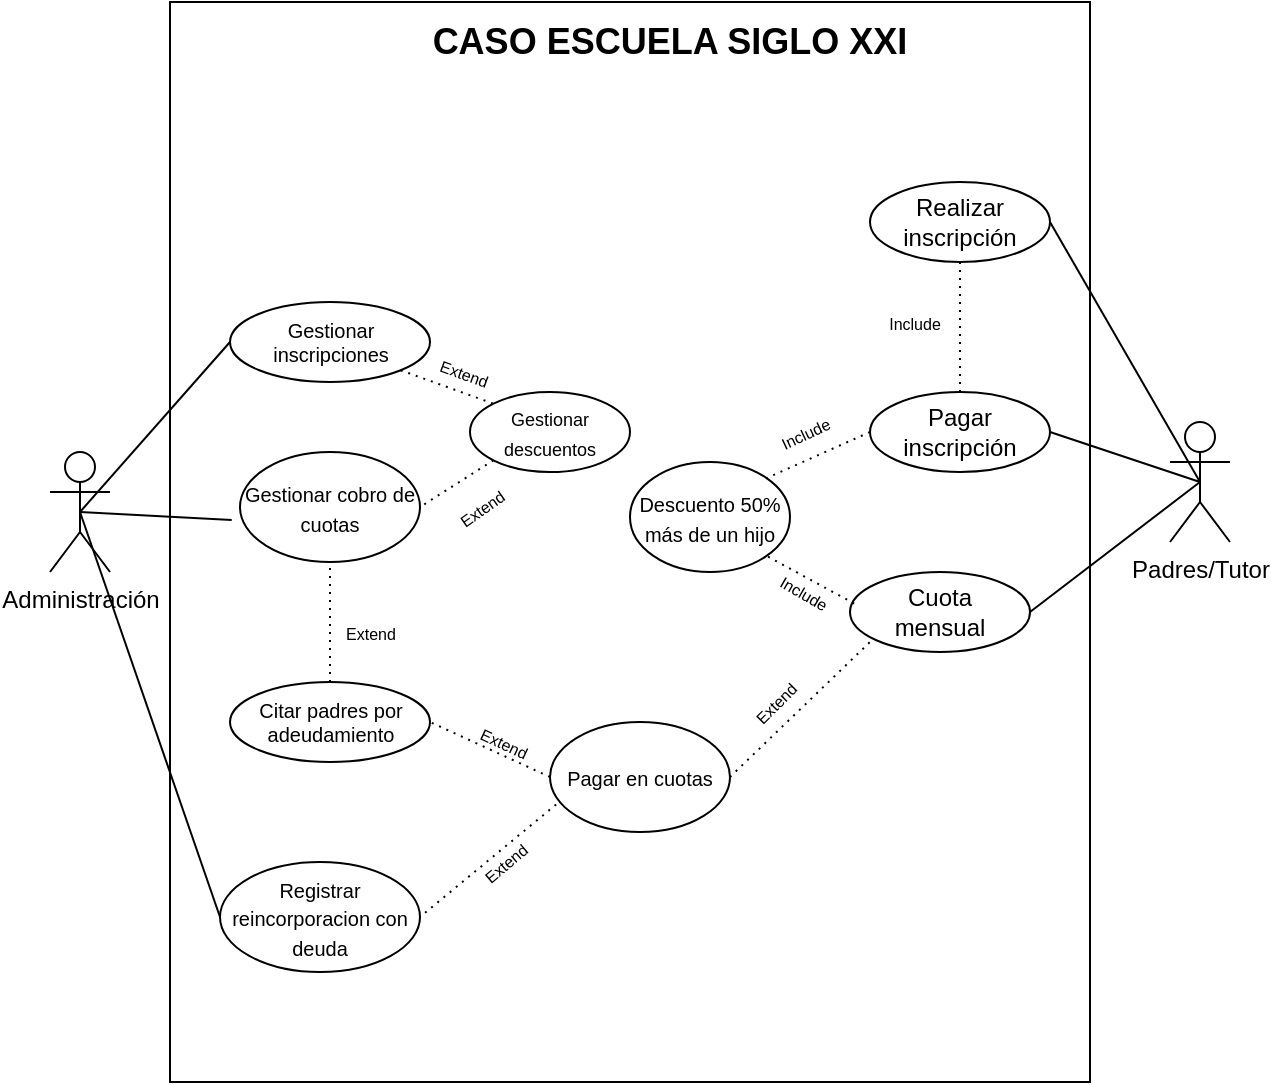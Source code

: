 <mxfile version="24.3.1" type="github">
  <diagram name="Página-1" id="7gb1BxyFsbVd0V2A0j1I">
    <mxGraphModel dx="989" dy="1697" grid="1" gridSize="10" guides="1" tooltips="1" connect="1" arrows="1" fold="1" page="1" pageScale="1" pageWidth="827" pageHeight="1169" math="0" shadow="0">
      <root>
        <mxCell id="0" />
        <mxCell id="1" parent="0" />
        <mxCell id="GOM_Ayjf232FpLKz0-QT-1" value="" style="rounded=0;whiteSpace=wrap;html=1;fillColor=default;" vertex="1" parent="1">
          <mxGeometry x="180" y="-50" width="460" height="540" as="geometry" />
        </mxCell>
        <mxCell id="GOM_Ayjf232FpLKz0-QT-4" value="&lt;font style=&quot;font-size: 18px;&quot;&gt;&lt;b&gt;CASO ESCUELA SIGLO XXI&lt;/b&gt;&lt;/font&gt;" style="text;html=1;align=center;verticalAlign=middle;whiteSpace=wrap;rounded=0;" vertex="1" parent="1">
          <mxGeometry x="305" y="-40" width="250" height="20" as="geometry" />
        </mxCell>
        <mxCell id="GOM_Ayjf232FpLKz0-QT-5" value="Administración" style="shape=umlActor;verticalLabelPosition=bottom;verticalAlign=top;html=1;outlineConnect=0;" vertex="1" parent="1">
          <mxGeometry x="120" y="175" width="30" height="60" as="geometry" />
        </mxCell>
        <mxCell id="GOM_Ayjf232FpLKz0-QT-7" value="Padres/Tutor" style="shape=umlActor;verticalLabelPosition=bottom;verticalAlign=top;html=1;outlineConnect=0;" vertex="1" parent="1">
          <mxGeometry x="680" y="160" width="30" height="60" as="geometry" />
        </mxCell>
        <mxCell id="GOM_Ayjf232FpLKz0-QT-10" value="" style="endArrow=none;html=1;rounded=0;exitX=1;exitY=0.5;exitDx=0;exitDy=0;entryX=0.5;entryY=0.5;entryDx=0;entryDy=0;entryPerimeter=0;" edge="1" parent="1" source="GOM_Ayjf232FpLKz0-QT-11" target="GOM_Ayjf232FpLKz0-QT-7">
          <mxGeometry width="50" height="50" relative="1" as="geometry">
            <mxPoint x="290" y="220" as="sourcePoint" />
            <mxPoint x="340" y="170" as="targetPoint" />
          </mxGeometry>
        </mxCell>
        <mxCell id="GOM_Ayjf232FpLKz0-QT-13" value="" style="group" vertex="1" connectable="0" parent="1">
          <mxGeometry x="530" y="40" width="90" height="40" as="geometry" />
        </mxCell>
        <mxCell id="GOM_Ayjf232FpLKz0-QT-11" value="" style="ellipse;whiteSpace=wrap;html=1;" vertex="1" parent="GOM_Ayjf232FpLKz0-QT-13">
          <mxGeometry width="90" height="40" as="geometry" />
        </mxCell>
        <mxCell id="GOM_Ayjf232FpLKz0-QT-12" value="Realizar inscripción" style="text;html=1;align=center;verticalAlign=middle;whiteSpace=wrap;rounded=0;" vertex="1" parent="GOM_Ayjf232FpLKz0-QT-13">
          <mxGeometry x="10" y="5" width="70" height="30" as="geometry" />
        </mxCell>
        <mxCell id="GOM_Ayjf232FpLKz0-QT-15" value="" style="group" vertex="1" connectable="0" parent="1">
          <mxGeometry x="530" y="145" width="90" height="40" as="geometry" />
        </mxCell>
        <mxCell id="GOM_Ayjf232FpLKz0-QT-16" value="" style="ellipse;whiteSpace=wrap;html=1;" vertex="1" parent="GOM_Ayjf232FpLKz0-QT-15">
          <mxGeometry width="90" height="40" as="geometry" />
        </mxCell>
        <mxCell id="GOM_Ayjf232FpLKz0-QT-17" value="Pagar inscripción" style="text;html=1;align=center;verticalAlign=middle;whiteSpace=wrap;rounded=0;" vertex="1" parent="GOM_Ayjf232FpLKz0-QT-15">
          <mxGeometry x="10" y="5" width="70" height="30" as="geometry" />
        </mxCell>
        <mxCell id="GOM_Ayjf232FpLKz0-QT-18" value="" style="endArrow=none;html=1;rounded=0;entryX=0.5;entryY=0.5;entryDx=0;entryDy=0;entryPerimeter=0;exitX=1;exitY=0.5;exitDx=0;exitDy=0;" edge="1" parent="1" source="GOM_Ayjf232FpLKz0-QT-16" target="GOM_Ayjf232FpLKz0-QT-7">
          <mxGeometry width="50" height="50" relative="1" as="geometry">
            <mxPoint x="590" y="220" as="sourcePoint" />
            <mxPoint x="680" y="260" as="targetPoint" />
          </mxGeometry>
        </mxCell>
        <mxCell id="GOM_Ayjf232FpLKz0-QT-24" value="&lt;font style=&quot;font-size: 10px;&quot;&gt;Descuento 50% más de un hijo&lt;/font&gt;" style="ellipse;whiteSpace=wrap;html=1;" vertex="1" parent="1">
          <mxGeometry x="410" y="180" width="80" height="55" as="geometry" />
        </mxCell>
        <mxCell id="GOM_Ayjf232FpLKz0-QT-25" value="" style="group" vertex="1" connectable="0" parent="1">
          <mxGeometry x="520" y="235" width="90" height="40" as="geometry" />
        </mxCell>
        <mxCell id="GOM_Ayjf232FpLKz0-QT-26" value="" style="ellipse;whiteSpace=wrap;html=1;" vertex="1" parent="GOM_Ayjf232FpLKz0-QT-25">
          <mxGeometry width="90" height="40" as="geometry" />
        </mxCell>
        <mxCell id="GOM_Ayjf232FpLKz0-QT-27" value="Cuota mensual" style="text;html=1;align=center;verticalAlign=middle;whiteSpace=wrap;rounded=0;" vertex="1" parent="GOM_Ayjf232FpLKz0-QT-25">
          <mxGeometry x="10" y="5" width="70" height="30" as="geometry" />
        </mxCell>
        <mxCell id="GOM_Ayjf232FpLKz0-QT-28" value="" style="endArrow=none;html=1;rounded=0;exitX=1;exitY=0.5;exitDx=0;exitDy=0;" edge="1" parent="1" source="GOM_Ayjf232FpLKz0-QT-26">
          <mxGeometry width="50" height="50" relative="1" as="geometry">
            <mxPoint x="600" y="245" as="sourcePoint" />
            <mxPoint x="695" y="190" as="targetPoint" />
          </mxGeometry>
        </mxCell>
        <mxCell id="GOM_Ayjf232FpLKz0-QT-30" value="" style="endArrow=none;dashed=1;html=1;dashPattern=1 3;strokeWidth=1;rounded=0;entryX=0.5;entryY=1;entryDx=0;entryDy=0;exitX=0.5;exitY=0;exitDx=0;exitDy=0;" edge="1" parent="1" source="GOM_Ayjf232FpLKz0-QT-16" target="GOM_Ayjf232FpLKz0-QT-11">
          <mxGeometry width="50" height="50" relative="1" as="geometry">
            <mxPoint x="555" y="150" as="sourcePoint" />
            <mxPoint x="550" y="80" as="targetPoint" />
          </mxGeometry>
        </mxCell>
        <mxCell id="GOM_Ayjf232FpLKz0-QT-31" value="&lt;font style=&quot;font-size: 8px;&quot;&gt;Include&lt;/font&gt;" style="text;html=1;align=center;verticalAlign=middle;whiteSpace=wrap;rounded=0;" vertex="1" parent="1">
          <mxGeometry x="530" y="100" width="45" height="20" as="geometry" />
        </mxCell>
        <mxCell id="GOM_Ayjf232FpLKz0-QT-32" value="" style="endArrow=none;dashed=1;html=1;dashPattern=1 3;strokeWidth=1;rounded=0;entryX=1;entryY=0;entryDx=0;entryDy=0;exitX=0;exitY=0.5;exitDx=0;exitDy=0;" edge="1" parent="1" source="GOM_Ayjf232FpLKz0-QT-16" target="GOM_Ayjf232FpLKz0-QT-24">
          <mxGeometry width="50" height="50" relative="1" as="geometry">
            <mxPoint x="565" y="155" as="sourcePoint" />
            <mxPoint x="565" y="90" as="targetPoint" />
          </mxGeometry>
        </mxCell>
        <mxCell id="GOM_Ayjf232FpLKz0-QT-33" value="" style="endArrow=none;dashed=1;html=1;dashPattern=1 3;strokeWidth=1;rounded=0;entryX=1;entryY=1;entryDx=0;entryDy=0;exitX=0.023;exitY=0.394;exitDx=0;exitDy=0;exitPerimeter=0;" edge="1" parent="1" source="GOM_Ayjf232FpLKz0-QT-26" target="GOM_Ayjf232FpLKz0-QT-24">
          <mxGeometry width="50" height="50" relative="1" as="geometry">
            <mxPoint x="520" y="175" as="sourcePoint" />
            <mxPoint x="487" y="198" as="targetPoint" />
          </mxGeometry>
        </mxCell>
        <mxCell id="GOM_Ayjf232FpLKz0-QT-34" value="&lt;font style=&quot;font-size: 8px;&quot;&gt;Include&lt;/font&gt;" style="text;html=1;align=center;verticalAlign=middle;whiteSpace=wrap;rounded=0;rotation=-25;" vertex="1" parent="1">
          <mxGeometry x="475" y="155" width="45" height="20" as="geometry" />
        </mxCell>
        <mxCell id="GOM_Ayjf232FpLKz0-QT-35" value="&lt;font style=&quot;font-size: 8px;&quot;&gt;Include&lt;/font&gt;" style="text;html=1;align=center;verticalAlign=middle;whiteSpace=wrap;rounded=0;rotation=30;" vertex="1" parent="1">
          <mxGeometry x="475" y="235" width="45" height="20" as="geometry" />
        </mxCell>
        <mxCell id="GOM_Ayjf232FpLKz0-QT-36" value="" style="group" vertex="1" connectable="0" parent="1">
          <mxGeometry x="210" y="290" width="140" height="40" as="geometry" />
        </mxCell>
        <mxCell id="GOM_Ayjf232FpLKz0-QT-37" value="" style="ellipse;whiteSpace=wrap;html=1;" vertex="1" parent="GOM_Ayjf232FpLKz0-QT-36">
          <mxGeometry width="100" height="40" as="geometry" />
        </mxCell>
        <mxCell id="GOM_Ayjf232FpLKz0-QT-38" value="Citar padres por adeudamiento" style="text;html=1;align=center;verticalAlign=middle;whiteSpace=wrap;rounded=0;fontSize=10;" vertex="1" parent="GOM_Ayjf232FpLKz0-QT-36">
          <mxGeometry x="8.63" y="5" width="82.73" height="30" as="geometry" />
        </mxCell>
        <mxCell id="GOM_Ayjf232FpLKz0-QT-40" value="" style="endArrow=none;html=1;rounded=0;entryX=0.5;entryY=0.5;entryDx=0;entryDy=0;entryPerimeter=0;exitX=-0.046;exitY=0.618;exitDx=0;exitDy=0;exitPerimeter=0;" edge="1" parent="1" source="GOM_Ayjf232FpLKz0-QT-60" target="GOM_Ayjf232FpLKz0-QT-5">
          <mxGeometry width="50" height="50" relative="1" as="geometry">
            <mxPoint x="210.0" y="205.0" as="sourcePoint" />
            <mxPoint x="290" y="190" as="targetPoint" />
          </mxGeometry>
        </mxCell>
        <mxCell id="GOM_Ayjf232FpLKz0-QT-42" value="" style="endArrow=none;dashed=1;html=1;dashPattern=1 3;strokeWidth=1;rounded=0;exitX=0.5;exitY=0;exitDx=0;exitDy=0;entryX=0.5;entryY=1;entryDx=0;entryDy=0;" edge="1" parent="1" source="GOM_Ayjf232FpLKz0-QT-37" target="GOM_Ayjf232FpLKz0-QT-60">
          <mxGeometry width="50" height="50" relative="1" as="geometry">
            <mxPoint x="270" y="300" as="sourcePoint" />
            <mxPoint x="260" y="225.0" as="targetPoint" />
          </mxGeometry>
        </mxCell>
        <mxCell id="GOM_Ayjf232FpLKz0-QT-43" value="&lt;span style=&quot;font-size: 8px;&quot;&gt;Extend&lt;/span&gt;" style="text;html=1;align=center;verticalAlign=middle;whiteSpace=wrap;rounded=0;" vertex="1" parent="1">
          <mxGeometry x="257.5" y="255" width="45" height="20" as="geometry" />
        </mxCell>
        <mxCell id="GOM_Ayjf232FpLKz0-QT-44" value="&lt;font style=&quot;font-size: 10px;&quot;&gt;Pagar en cuotas&lt;/font&gt;" style="ellipse;whiteSpace=wrap;html=1;" vertex="1" parent="1">
          <mxGeometry x="370" y="310" width="90" height="55" as="geometry" />
        </mxCell>
        <mxCell id="GOM_Ayjf232FpLKz0-QT-45" value="" style="endArrow=none;dashed=1;html=1;dashPattern=1 3;strokeWidth=1;rounded=0;exitX=0;exitY=0.5;exitDx=0;exitDy=0;entryX=1;entryY=0.5;entryDx=0;entryDy=0;" edge="1" parent="1" source="GOM_Ayjf232FpLKz0-QT-44" target="GOM_Ayjf232FpLKz0-QT-37">
          <mxGeometry width="50" height="50" relative="1" as="geometry">
            <mxPoint x="340" y="380" as="sourcePoint" />
            <mxPoint x="340" y="320" as="targetPoint" />
          </mxGeometry>
        </mxCell>
        <mxCell id="GOM_Ayjf232FpLKz0-QT-46" value="&lt;span style=&quot;font-size: 8px;&quot;&gt;Extend&lt;/span&gt;" style="text;html=1;align=center;verticalAlign=middle;whiteSpace=wrap;rounded=0;rotation=25;" vertex="1" parent="1">
          <mxGeometry x="325" y="310" width="45" height="20" as="geometry" />
        </mxCell>
        <mxCell id="GOM_Ayjf232FpLKz0-QT-47" value="" style="endArrow=none;dashed=1;html=1;dashPattern=1 3;strokeWidth=1;rounded=0;exitX=1;exitY=0.5;exitDx=0;exitDy=0;entryX=0;entryY=1;entryDx=0;entryDy=0;" edge="1" parent="1" source="GOM_Ayjf232FpLKz0-QT-44" target="GOM_Ayjf232FpLKz0-QT-27">
          <mxGeometry width="50" height="50" relative="1" as="geometry">
            <mxPoint x="395" y="348" as="sourcePoint" />
            <mxPoint x="330" y="330" as="targetPoint" />
          </mxGeometry>
        </mxCell>
        <mxCell id="GOM_Ayjf232FpLKz0-QT-48" value="&lt;span style=&quot;font-size: 8px;&quot;&gt;Extend&lt;/span&gt;" style="text;html=1;align=center;verticalAlign=middle;whiteSpace=wrap;rounded=0;rotation=-45;" vertex="1" parent="1">
          <mxGeometry x="460" y="290" width="45" height="20" as="geometry" />
        </mxCell>
        <mxCell id="GOM_Ayjf232FpLKz0-QT-49" value="" style="group" vertex="1" connectable="0" parent="1">
          <mxGeometry x="210" y="100" width="165" height="40" as="geometry" />
        </mxCell>
        <mxCell id="GOM_Ayjf232FpLKz0-QT-50" value="" style="ellipse;whiteSpace=wrap;html=1;" vertex="1" parent="GOM_Ayjf232FpLKz0-QT-49">
          <mxGeometry width="100" height="40" as="geometry" />
        </mxCell>
        <mxCell id="GOM_Ayjf232FpLKz0-QT-51" value="Gestionar inscripciones" style="text;html=1;align=center;verticalAlign=middle;whiteSpace=wrap;rounded=0;fontSize=10;" vertex="1" parent="GOM_Ayjf232FpLKz0-QT-49">
          <mxGeometry x="8.63" y="5" width="82.73" height="30" as="geometry" />
        </mxCell>
        <mxCell id="GOM_Ayjf232FpLKz0-QT-52" value="" style="endArrow=none;html=1;rounded=0;entryX=0.5;entryY=0.5;entryDx=0;entryDy=0;entryPerimeter=0;exitX=0;exitY=0.5;exitDx=0;exitDy=0;" edge="1" parent="1" source="GOM_Ayjf232FpLKz0-QT-50" target="GOM_Ayjf232FpLKz0-QT-5">
          <mxGeometry width="50" height="50" relative="1" as="geometry">
            <mxPoint x="230" y="230" as="sourcePoint" />
            <mxPoint x="145" y="230" as="targetPoint" />
          </mxGeometry>
        </mxCell>
        <mxCell id="GOM_Ayjf232FpLKz0-QT-55" value="&lt;font style=&quot;font-size: 9px;&quot;&gt;Gestionar descuentos&lt;/font&gt;" style="ellipse;whiteSpace=wrap;html=1;" vertex="1" parent="1">
          <mxGeometry x="330" y="145" width="80" height="40" as="geometry" />
        </mxCell>
        <mxCell id="GOM_Ayjf232FpLKz0-QT-56" value="" style="endArrow=none;dashed=1;html=1;dashPattern=1 3;strokeWidth=1;rounded=0;entryX=1;entryY=0.5;entryDx=0;entryDy=0;exitX=0;exitY=1;exitDx=0;exitDy=0;" edge="1" parent="1" source="GOM_Ayjf232FpLKz0-QT-55" target="GOM_Ayjf232FpLKz0-QT-60">
          <mxGeometry width="50" height="50" relative="1" as="geometry">
            <mxPoint x="540" y="175" as="sourcePoint" />
            <mxPoint x="310.0" y="205.0" as="targetPoint" />
          </mxGeometry>
        </mxCell>
        <mxCell id="GOM_Ayjf232FpLKz0-QT-57" value="" style="endArrow=none;dashed=1;html=1;dashPattern=1 3;strokeWidth=1;rounded=0;entryX=0;entryY=0;entryDx=0;entryDy=0;exitX=1;exitY=1;exitDx=0;exitDy=0;" edge="1" parent="1" source="GOM_Ayjf232FpLKz0-QT-50" target="GOM_Ayjf232FpLKz0-QT-55">
          <mxGeometry width="50" height="50" relative="1" as="geometry">
            <mxPoint x="347" y="189" as="sourcePoint" />
            <mxPoint x="330" y="215" as="targetPoint" />
          </mxGeometry>
        </mxCell>
        <mxCell id="GOM_Ayjf232FpLKz0-QT-59" value="&lt;span style=&quot;font-size: 8px;&quot;&gt;Extend&lt;/span&gt;" style="text;html=1;align=center;verticalAlign=middle;whiteSpace=wrap;rounded=0;rotation=-35;" vertex="1" parent="1">
          <mxGeometry x="312.5" y="192.5" width="45" height="20" as="geometry" />
        </mxCell>
        <mxCell id="GOM_Ayjf232FpLKz0-QT-60" value="&lt;font style=&quot;font-size: 10px;&quot;&gt;Gestionar cobro de cuotas&lt;/font&gt;" style="ellipse;whiteSpace=wrap;html=1;" vertex="1" parent="1">
          <mxGeometry x="215" y="175" width="90" height="55" as="geometry" />
        </mxCell>
        <mxCell id="GOM_Ayjf232FpLKz0-QT-58" value="&lt;span style=&quot;font-size: 8px;&quot;&gt;Extend&lt;/span&gt;" style="text;html=1;align=center;verticalAlign=middle;whiteSpace=wrap;rounded=0;rotation=20;" vertex="1" parent="1">
          <mxGeometry x="305" y="125" width="45" height="20" as="geometry" />
        </mxCell>
        <mxCell id="GOM_Ayjf232FpLKz0-QT-61" value="&lt;font style=&quot;font-size: 10px;&quot;&gt;Registrar reincorporacion con deuda&lt;/font&gt;" style="ellipse;whiteSpace=wrap;html=1;" vertex="1" parent="1">
          <mxGeometry x="205" y="380" width="100" height="55" as="geometry" />
        </mxCell>
        <mxCell id="GOM_Ayjf232FpLKz0-QT-62" value="" style="endArrow=none;html=1;rounded=0;entryX=0.5;entryY=0.5;entryDx=0;entryDy=0;entryPerimeter=0;exitX=0;exitY=0.5;exitDx=0;exitDy=0;" edge="1" parent="1" source="GOM_Ayjf232FpLKz0-QT-61" target="GOM_Ayjf232FpLKz0-QT-5">
          <mxGeometry width="50" height="50" relative="1" as="geometry">
            <mxPoint x="221" y="219" as="sourcePoint" />
            <mxPoint x="145" y="215" as="targetPoint" />
          </mxGeometry>
        </mxCell>
        <mxCell id="GOM_Ayjf232FpLKz0-QT-63" value="" style="endArrow=none;dashed=1;html=1;dashPattern=1 3;strokeWidth=1;rounded=0;exitX=0.034;exitY=0.75;exitDx=0;exitDy=0;entryX=1;entryY=0.5;entryDx=0;entryDy=0;exitPerimeter=0;" edge="1" parent="1" source="GOM_Ayjf232FpLKz0-QT-44" target="GOM_Ayjf232FpLKz0-QT-61">
          <mxGeometry width="50" height="50" relative="1" as="geometry">
            <mxPoint x="380" y="348" as="sourcePoint" />
            <mxPoint x="320" y="320" as="targetPoint" />
          </mxGeometry>
        </mxCell>
        <mxCell id="GOM_Ayjf232FpLKz0-QT-64" value="&lt;span style=&quot;font-size: 8px;&quot;&gt;Extend&lt;/span&gt;" style="text;html=1;align=center;verticalAlign=middle;whiteSpace=wrap;rounded=0;rotation=-40;" vertex="1" parent="1">
          <mxGeometry x="325" y="370" width="45" height="20" as="geometry" />
        </mxCell>
      </root>
    </mxGraphModel>
  </diagram>
</mxfile>
